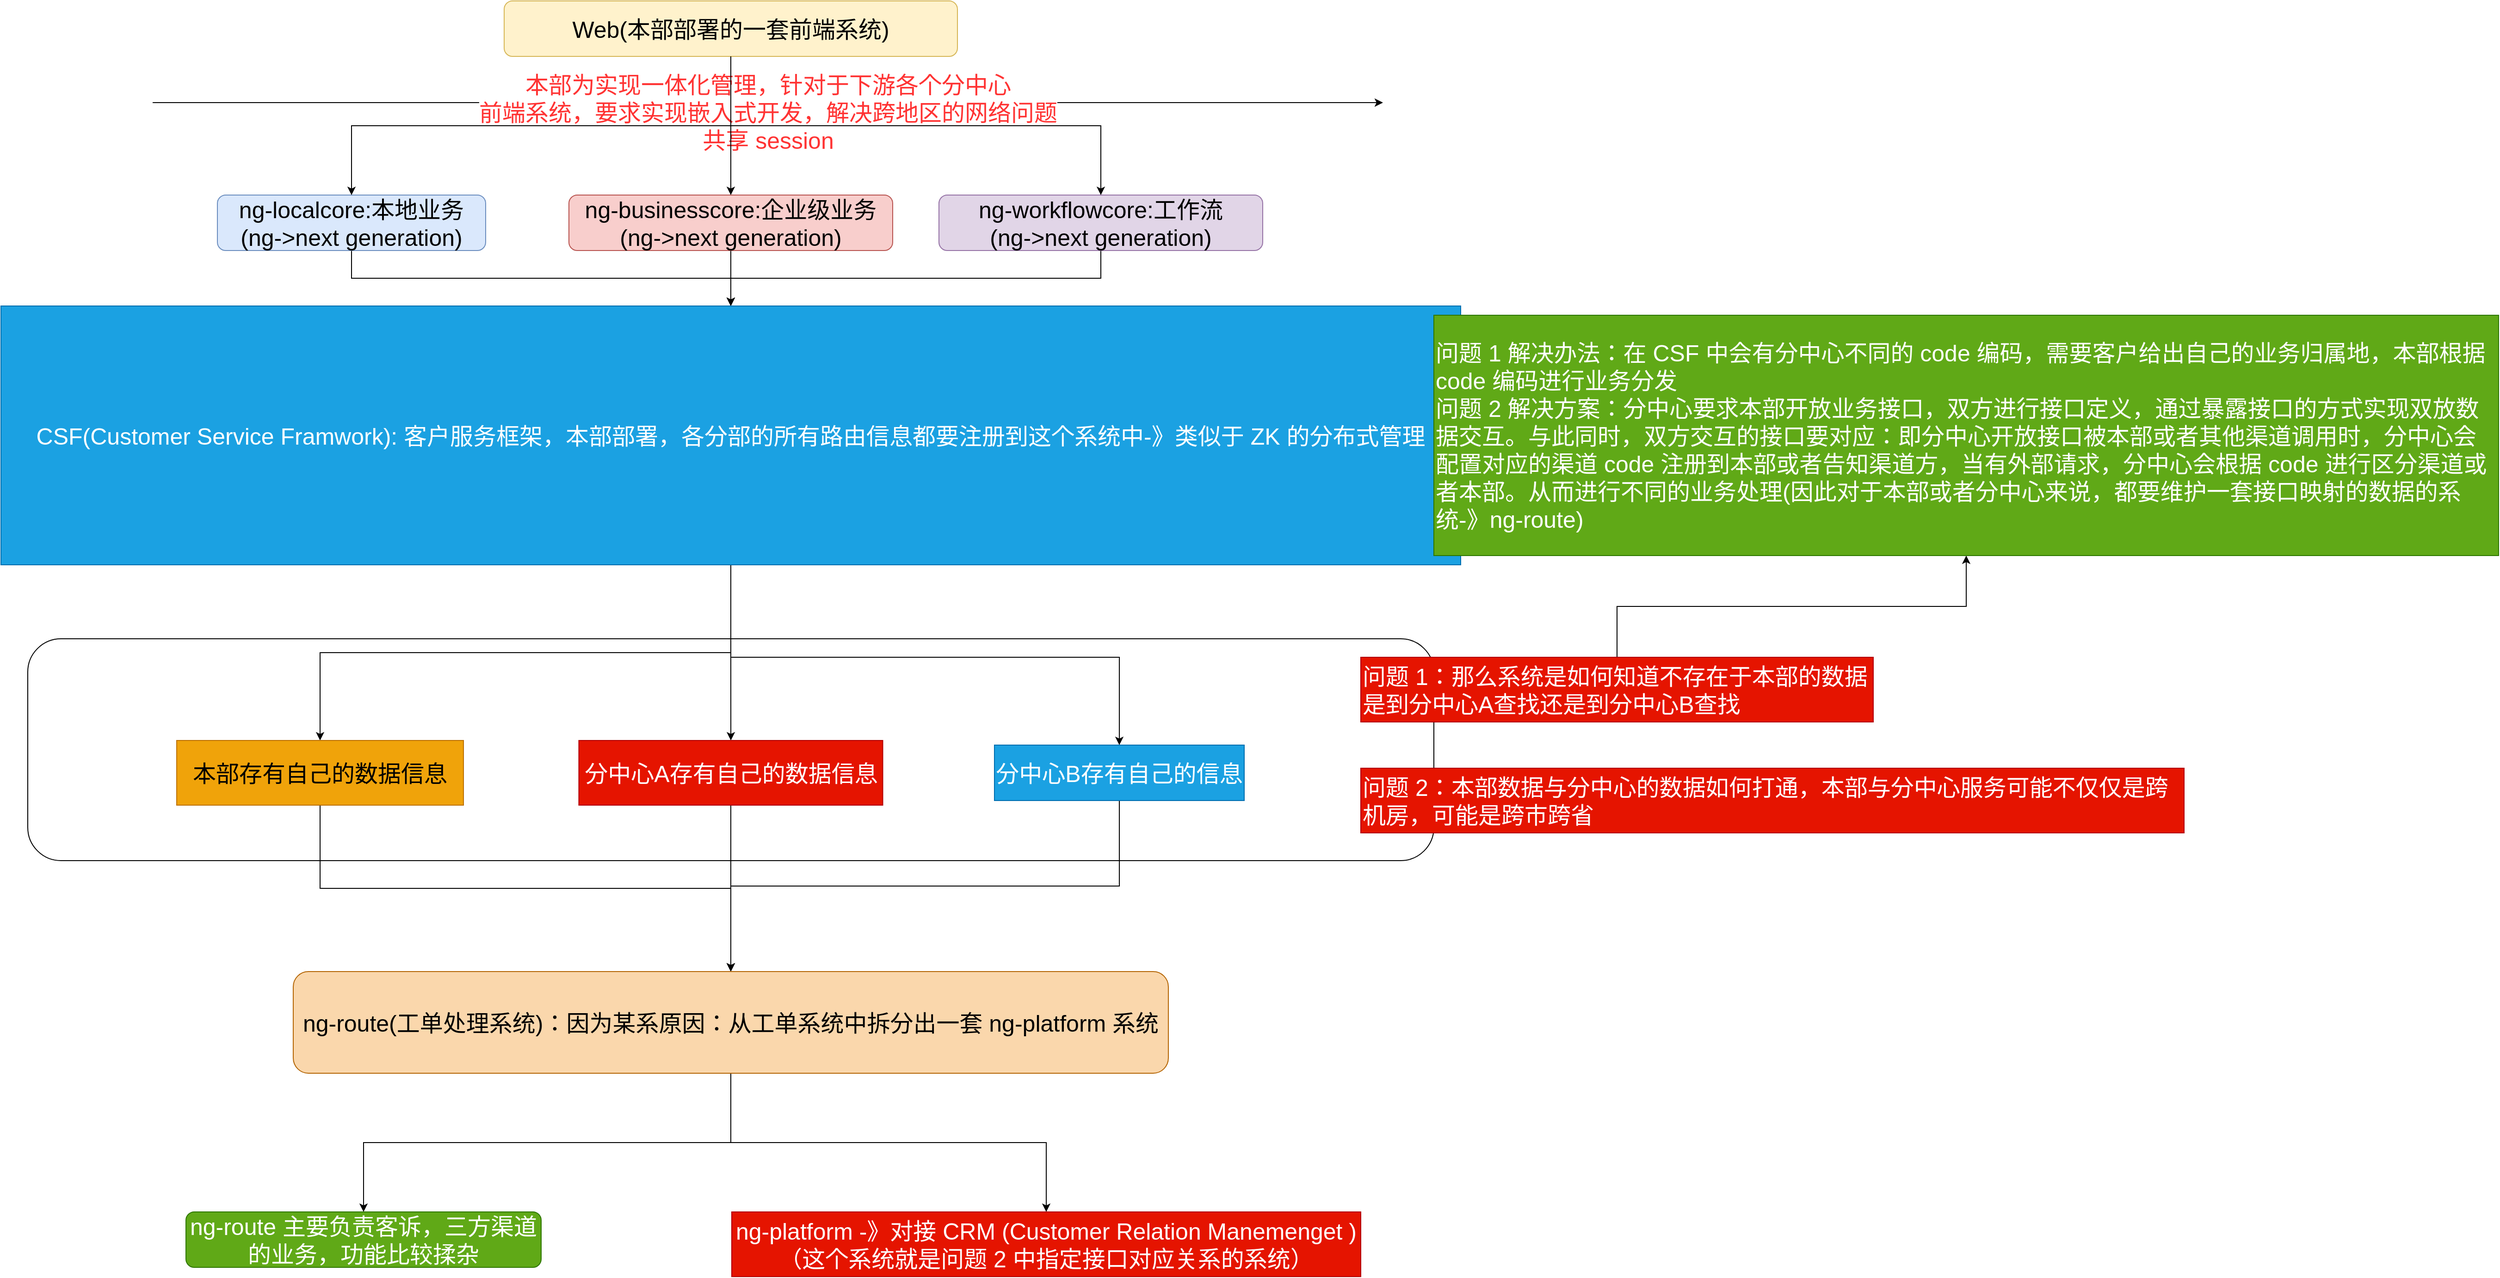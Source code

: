 <mxfile version="20.2.7" type="github">
  <diagram id="5NB4G_r7THuZfwFhjtke" name="第 1 页">
    <mxGraphModel dx="4536" dy="2217" grid="1" gridSize="10" guides="1" tooltips="1" connect="1" arrows="1" fold="1" page="1" pageScale="1" pageWidth="827" pageHeight="1169" math="0" shadow="0">
      <root>
        <mxCell id="0" />
        <mxCell id="1" parent="0" />
        <mxCell id="k5VyGEv89mvCeNctKzKc-27" value="" style="rounded=1;whiteSpace=wrap;html=1;fontSize=25;fontColor=#000000;" vertex="1" parent="1">
          <mxGeometry x="-631" y="800" width="1520" height="240" as="geometry" />
        </mxCell>
        <mxCell id="k5VyGEv89mvCeNctKzKc-1" value="&lt;font style=&quot;font-size: 25px;&quot;&gt;Web(本部部署的一套前端系统)&lt;/font&gt;" style="rounded=1;whiteSpace=wrap;html=1;fillColor=#fff2cc;strokeColor=#d6b656;" vertex="1" parent="1">
          <mxGeometry x="-116" y="110" width="490" height="60" as="geometry" />
        </mxCell>
        <mxCell id="k5VyGEv89mvCeNctKzKc-3" value="" style="endArrow=classic;html=1;rounded=0;fontSize=25;" edge="1" parent="1">
          <mxGeometry relative="1" as="geometry">
            <mxPoint x="-496" y="220" as="sourcePoint" />
            <mxPoint x="834" y="220" as="targetPoint" />
          </mxGeometry>
        </mxCell>
        <mxCell id="k5VyGEv89mvCeNctKzKc-4" value="本部为实现一体化管理，针对于下游各个分中心&lt;br&gt;前端系统，要求实现嵌入式开发，解决跨地区的网络问题&lt;br&gt;共享 session" style="edgeLabel;resizable=0;html=1;align=center;verticalAlign=middle;fontSize=25;fontColor=#FF3333;" connectable="0" vertex="1" parent="k5VyGEv89mvCeNctKzKc-3">
          <mxGeometry relative="1" as="geometry">
            <mxPoint y="10" as="offset" />
          </mxGeometry>
        </mxCell>
        <mxCell id="k5VyGEv89mvCeNctKzKc-15" style="edgeStyle=orthogonalEdgeStyle;rounded=0;orthogonalLoop=1;jettySize=auto;html=1;fontSize=25;fontColor=#000000;entryX=0.5;entryY=0;entryDx=0;entryDy=0;" edge="1" parent="1" source="k5VyGEv89mvCeNctKzKc-5" target="k5VyGEv89mvCeNctKzKc-12">
          <mxGeometry relative="1" as="geometry" />
        </mxCell>
        <mxCell id="k5VyGEv89mvCeNctKzKc-5" value="ng-localcore:本地业务&lt;br&gt;(ng-&amp;gt;next generation)" style="rounded=1;whiteSpace=wrap;html=1;fontSize=25;fillColor=#dae8fc;strokeColor=#6c8ebf;" vertex="1" parent="1">
          <mxGeometry x="-426" y="320" width="290" height="60" as="geometry" />
        </mxCell>
        <mxCell id="k5VyGEv89mvCeNctKzKc-7" style="edgeStyle=orthogonalEdgeStyle;rounded=0;orthogonalLoop=1;jettySize=auto;html=1;exitX=0.5;exitY=1;exitDx=0;exitDy=0;entryX=0.5;entryY=0;entryDx=0;entryDy=0;fontSize=25;" edge="1" parent="1" source="k5VyGEv89mvCeNctKzKc-1" target="k5VyGEv89mvCeNctKzKc-5">
          <mxGeometry relative="1" as="geometry" />
        </mxCell>
        <mxCell id="k5VyGEv89mvCeNctKzKc-17" style="edgeStyle=orthogonalEdgeStyle;rounded=0;orthogonalLoop=1;jettySize=auto;html=1;exitX=0.5;exitY=1;exitDx=0;exitDy=0;entryX=0.5;entryY=0;entryDx=0;entryDy=0;fontSize=25;fontColor=#000000;" edge="1" parent="1" source="k5VyGEv89mvCeNctKzKc-8" target="k5VyGEv89mvCeNctKzKc-12">
          <mxGeometry relative="1" as="geometry" />
        </mxCell>
        <mxCell id="k5VyGEv89mvCeNctKzKc-8" value="ng-businesscore:企业级业务&lt;br&gt;(ng-&amp;gt;next generation)" style="rounded=1;whiteSpace=wrap;html=1;fontSize=25;fillColor=#f8cecc;strokeColor=#b85450;" vertex="1" parent="1">
          <mxGeometry x="-46" y="320" width="350" height="60" as="geometry" />
        </mxCell>
        <mxCell id="k5VyGEv89mvCeNctKzKc-19" style="edgeStyle=orthogonalEdgeStyle;rounded=0;orthogonalLoop=1;jettySize=auto;html=1;exitX=0.5;exitY=1;exitDx=0;exitDy=0;entryX=0.5;entryY=0;entryDx=0;entryDy=0;fontSize=25;fontColor=#000000;" edge="1" parent="1" source="k5VyGEv89mvCeNctKzKc-10" target="k5VyGEv89mvCeNctKzKc-12">
          <mxGeometry relative="1" as="geometry" />
        </mxCell>
        <mxCell id="k5VyGEv89mvCeNctKzKc-10" value="ng-workflowcore:工作流&lt;br&gt;(ng-&amp;gt;next generation)" style="rounded=1;whiteSpace=wrap;html=1;fontSize=25;fillColor=#e1d5e7;strokeColor=#9673a6;" vertex="1" parent="1">
          <mxGeometry x="354" y="320" width="350" height="60" as="geometry" />
        </mxCell>
        <mxCell id="k5VyGEv89mvCeNctKzKc-11" style="edgeStyle=orthogonalEdgeStyle;rounded=0;orthogonalLoop=1;jettySize=auto;html=1;exitX=0.5;exitY=1;exitDx=0;exitDy=0;entryX=0.5;entryY=0;entryDx=0;entryDy=0;fontSize=25;" edge="1" parent="1" source="k5VyGEv89mvCeNctKzKc-1" target="k5VyGEv89mvCeNctKzKc-10">
          <mxGeometry relative="1" as="geometry" />
        </mxCell>
        <mxCell id="k5VyGEv89mvCeNctKzKc-9" style="edgeStyle=orthogonalEdgeStyle;rounded=0;orthogonalLoop=1;jettySize=auto;html=1;exitX=0.5;exitY=1;exitDx=0;exitDy=0;entryX=0.5;entryY=0;entryDx=0;entryDy=0;fontSize=25;" edge="1" parent="1" source="k5VyGEv89mvCeNctKzKc-1" target="k5VyGEv89mvCeNctKzKc-8">
          <mxGeometry relative="1" as="geometry" />
        </mxCell>
        <mxCell id="k5VyGEv89mvCeNctKzKc-21" value="" style="edgeStyle=orthogonalEdgeStyle;rounded=0;orthogonalLoop=1;jettySize=auto;html=1;fontSize=25;fontColor=#000000;" edge="1" parent="1" source="k5VyGEv89mvCeNctKzKc-12" target="k5VyGEv89mvCeNctKzKc-20">
          <mxGeometry relative="1" as="geometry" />
        </mxCell>
        <mxCell id="k5VyGEv89mvCeNctKzKc-23" value="" style="edgeStyle=orthogonalEdgeStyle;rounded=0;orthogonalLoop=1;jettySize=auto;html=1;fontSize=25;fontColor=#000000;" edge="1" parent="1" source="k5VyGEv89mvCeNctKzKc-12" target="k5VyGEv89mvCeNctKzKc-22">
          <mxGeometry relative="1" as="geometry" />
        </mxCell>
        <mxCell id="k5VyGEv89mvCeNctKzKc-25" value="" style="edgeStyle=orthogonalEdgeStyle;rounded=0;orthogonalLoop=1;jettySize=auto;html=1;fontSize=25;fontColor=#000000;" edge="1" parent="1" source="k5VyGEv89mvCeNctKzKc-12" target="k5VyGEv89mvCeNctKzKc-24">
          <mxGeometry relative="1" as="geometry">
            <Array as="points">
              <mxPoint x="129" y="820" />
              <mxPoint x="549" y="820" />
            </Array>
          </mxGeometry>
        </mxCell>
        <mxCell id="k5VyGEv89mvCeNctKzKc-12" value="CSF(Customer Service Framwork): 客户服务框架，本部部署，各分部的所有路由信息都要注册到这个系统中-》类似于 ZK 的分布式管理" style="rounded=0;whiteSpace=wrap;html=1;fontSize=25;fontColor=#ffffff;fillColor=#1ba1e2;strokeColor=#006EAF;" vertex="1" parent="1">
          <mxGeometry x="-660" y="440" width="1578" height="280" as="geometry" />
        </mxCell>
        <mxCell id="k5VyGEv89mvCeNctKzKc-34" style="edgeStyle=orthogonalEdgeStyle;rounded=0;orthogonalLoop=1;jettySize=auto;html=1;exitX=0.5;exitY=1;exitDx=0;exitDy=0;fontSize=25;fontColor=#000000;" edge="1" parent="1" source="k5VyGEv89mvCeNctKzKc-20" target="k5VyGEv89mvCeNctKzKc-33">
          <mxGeometry relative="1" as="geometry" />
        </mxCell>
        <mxCell id="k5VyGEv89mvCeNctKzKc-20" value="本部存有自己的数据信息" style="whiteSpace=wrap;html=1;fontSize=25;fillColor=#f0a30a;strokeColor=#BD7000;fontColor=#000000;rounded=0;" vertex="1" parent="1">
          <mxGeometry x="-470" y="910" width="310" height="70" as="geometry" />
        </mxCell>
        <mxCell id="k5VyGEv89mvCeNctKzKc-35" style="edgeStyle=orthogonalEdgeStyle;rounded=0;orthogonalLoop=1;jettySize=auto;html=1;exitX=0.5;exitY=1;exitDx=0;exitDy=0;entryX=0.5;entryY=0;entryDx=0;entryDy=0;fontSize=25;fontColor=#000000;" edge="1" parent="1" source="k5VyGEv89mvCeNctKzKc-22" target="k5VyGEv89mvCeNctKzKc-33">
          <mxGeometry relative="1" as="geometry" />
        </mxCell>
        <mxCell id="k5VyGEv89mvCeNctKzKc-22" value="分中心A存有自己的数据信息" style="whiteSpace=wrap;html=1;fontSize=25;fillColor=#e51400;strokeColor=#B20000;fontColor=#ffffff;rounded=0;" vertex="1" parent="1">
          <mxGeometry x="-35.25" y="910" width="328.5" height="70" as="geometry" />
        </mxCell>
        <mxCell id="k5VyGEv89mvCeNctKzKc-37" style="edgeStyle=orthogonalEdgeStyle;rounded=0;orthogonalLoop=1;jettySize=auto;html=1;exitX=0.5;exitY=1;exitDx=0;exitDy=0;entryX=0.5;entryY=0;entryDx=0;entryDy=0;fontSize=25;fontColor=#000000;" edge="1" parent="1" source="k5VyGEv89mvCeNctKzKc-24" target="k5VyGEv89mvCeNctKzKc-33">
          <mxGeometry relative="1" as="geometry" />
        </mxCell>
        <mxCell id="k5VyGEv89mvCeNctKzKc-24" value="分中心B存有自己的信息" style="whiteSpace=wrap;html=1;fontSize=25;fillColor=#1ba1e2;strokeColor=#006EAF;fontColor=#ffffff;rounded=0;" vertex="1" parent="1">
          <mxGeometry x="414" y="915" width="270" height="60" as="geometry" />
        </mxCell>
        <mxCell id="k5VyGEv89mvCeNctKzKc-31" value="" style="edgeStyle=orthogonalEdgeStyle;rounded=0;orthogonalLoop=1;jettySize=auto;html=1;fontSize=25;fontColor=#000000;" edge="1" parent="1" source="k5VyGEv89mvCeNctKzKc-29" target="k5VyGEv89mvCeNctKzKc-30">
          <mxGeometry relative="1" as="geometry" />
        </mxCell>
        <mxCell id="k5VyGEv89mvCeNctKzKc-29" value="问题 1：那么系统是如何知道不存在于本部的数据是到分中心A查找还是到分中心B查找" style="text;html=1;strokeColor=#B20000;fillColor=#e51400;align=left;verticalAlign=middle;whiteSpace=wrap;rounded=0;fontSize=25;fontColor=#ffffff;" vertex="1" parent="1">
          <mxGeometry x="810" y="820" width="554" height="70" as="geometry" />
        </mxCell>
        <mxCell id="k5VyGEv89mvCeNctKzKc-30" value="问题 1 解决办法：在 CSF 中会有分中心不同的 code 编码，需要客户给出自己的业务归属地，本部根据 code 编码进行业务分发&lt;br&gt;问题 2 解决方案：分中心要求本部开放业务接口，双方进行接口定义，通过暴露接口的方式实现双放数据交互。与此同时，双方交互的接口要对应：即分中心开放接口被本部或者其他渠道调用时，分中心会配置对应的渠道 code 注册到本部或者告知渠道方，当有外部请求，分中心会根据 code 进行区分渠道或者本部。从而进行不同的业务处理(因此对于本部或者分中心来说，都要维护一套接口映射的数据的系统-》ng-route)" style="whiteSpace=wrap;html=1;fontSize=25;fillColor=#60a917;strokeColor=#2D7600;fontColor=#ffffff;rounded=0;align=left;" vertex="1" parent="1">
          <mxGeometry x="889" y="450" width="1151" height="260" as="geometry" />
        </mxCell>
        <mxCell id="k5VyGEv89mvCeNctKzKc-32" value="问题 2：本部数据与分中心的数据如何打通，本部与分中心服务可能不仅仅是跨机房，可能是跨市跨省" style="text;html=1;strokeColor=#B20000;fillColor=#e51400;align=left;verticalAlign=middle;whiteSpace=wrap;rounded=0;fontSize=25;fontColor=#ffffff;" vertex="1" parent="1">
          <mxGeometry x="810" y="940" width="890" height="70" as="geometry" />
        </mxCell>
        <mxCell id="k5VyGEv89mvCeNctKzKc-39" value="" style="edgeStyle=orthogonalEdgeStyle;rounded=0;orthogonalLoop=1;jettySize=auto;html=1;fontSize=25;fontColor=#000000;" edge="1" parent="1" source="k5VyGEv89mvCeNctKzKc-33" target="k5VyGEv89mvCeNctKzKc-38">
          <mxGeometry relative="1" as="geometry" />
        </mxCell>
        <mxCell id="k5VyGEv89mvCeNctKzKc-41" value="" style="edgeStyle=orthogonalEdgeStyle;rounded=0;orthogonalLoop=1;jettySize=auto;html=1;fontSize=25;fontColor=#000000;" edge="1" parent="1" source="k5VyGEv89mvCeNctKzKc-33" target="k5VyGEv89mvCeNctKzKc-40">
          <mxGeometry relative="1" as="geometry" />
        </mxCell>
        <mxCell id="k5VyGEv89mvCeNctKzKc-33" value="ng-route(工单处理系统)：因为某系原因：从工单系统中拆分出一套 ng-platform 系统" style="rounded=1;whiteSpace=wrap;html=1;fontSize=25;fillColor=#fad7ac;strokeColor=#b46504;" vertex="1" parent="1">
          <mxGeometry x="-344" y="1160" width="946" height="110" as="geometry" />
        </mxCell>
        <mxCell id="k5VyGEv89mvCeNctKzKc-38" value="ng-route 主要负责客诉，三方渠道的业务，功能比较揉杂" style="whiteSpace=wrap;html=1;fontSize=25;fillColor=#60a917;strokeColor=#2D7600;rounded=1;fontColor=#ffffff;" vertex="1" parent="1">
          <mxGeometry x="-460" y="1420" width="384" height="60" as="geometry" />
        </mxCell>
        <mxCell id="k5VyGEv89mvCeNctKzKc-40" value="ng-platform -》对接 CRM (Customer Relation Manemenget ) （这个系统就是问题 2 中指定接口对应关系的系统）" style="whiteSpace=wrap;html=1;fontSize=25;fillColor=#e51400;strokeColor=#B20000;fontColor=#ffffff;rounded=0;" vertex="1" parent="1">
          <mxGeometry x="130" y="1420" width="680" height="70" as="geometry" />
        </mxCell>
      </root>
    </mxGraphModel>
  </diagram>
</mxfile>
